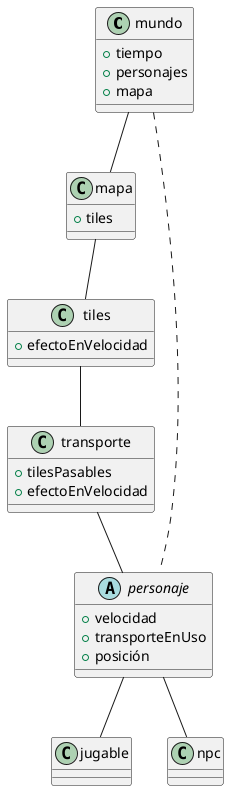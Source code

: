 @startuml
class mundo{
+ tiempo
+ personajes
+ mapa
}
class mapa{
 + tiles
}
class tiles{
 + efectoEnVelocidad
}
abstract class personaje {
+ velocidad
+ transporteEnUso
+ posición
}
class transporte{
 + tilesPasables
 + efectoEnVelocidad
}
class jugable{}
class npc{}

mundo -- mapa
mapa -- tiles
mundo .. personaje
tiles -- transporte
transporte -- personaje
personaje -- jugable
personaje -- npc
@enduml